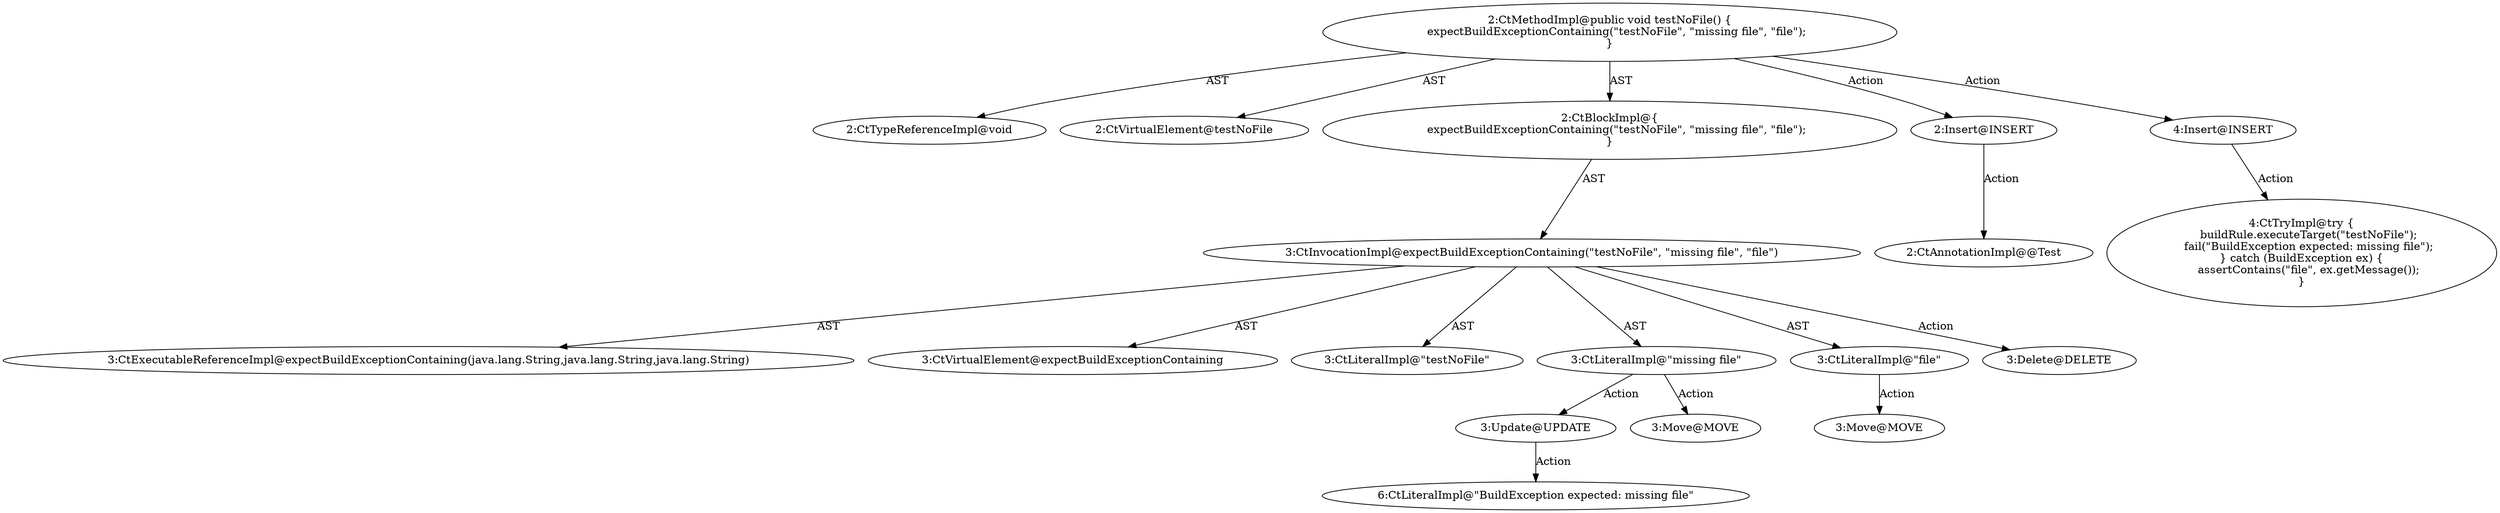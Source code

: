 digraph "testNoFile#?" {
0 [label="2:CtTypeReferenceImpl@void" shape=ellipse]
1 [label="2:CtVirtualElement@testNoFile" shape=ellipse]
2 [label="3:CtExecutableReferenceImpl@expectBuildExceptionContaining(java.lang.String,java.lang.String,java.lang.String)" shape=ellipse]
3 [label="3:CtVirtualElement@expectBuildExceptionContaining" shape=ellipse]
4 [label="3:CtLiteralImpl@\"testNoFile\"" shape=ellipse]
5 [label="3:CtLiteralImpl@\"missing file\"" shape=ellipse]
6 [label="3:CtLiteralImpl@\"file\"" shape=ellipse]
7 [label="3:CtInvocationImpl@expectBuildExceptionContaining(\"testNoFile\", \"missing file\", \"file\")" shape=ellipse]
8 [label="2:CtBlockImpl@\{
    expectBuildExceptionContaining(\"testNoFile\", \"missing file\", \"file\");
\}" shape=ellipse]
9 [label="2:CtMethodImpl@public void testNoFile() \{
    expectBuildExceptionContaining(\"testNoFile\", \"missing file\", \"file\");
\}" shape=ellipse]
10 [label="3:Update@UPDATE" shape=ellipse]
11 [label="6:CtLiteralImpl@\"BuildException expected: missing file\"" shape=ellipse]
12 [label="3:Delete@DELETE" shape=ellipse]
13 [label="2:Insert@INSERT" shape=ellipse]
14 [label="2:CtAnnotationImpl@@Test" shape=ellipse]
15 [label="4:Insert@INSERT" shape=ellipse]
16 [label="4:CtTryImpl@try \{
    buildRule.executeTarget(\"testNoFile\");
    fail(\"BuildException expected: missing file\");
\} catch (BuildException ex) \{
    assertContains(\"file\", ex.getMessage());
\}" shape=ellipse]
17 [label="3:Move@MOVE" shape=ellipse]
18 [label="3:Move@MOVE" shape=ellipse]
5 -> 10 [label="Action"];
5 -> 17 [label="Action"];
6 -> 18 [label="Action"];
7 -> 3 [label="AST"];
7 -> 2 [label="AST"];
7 -> 4 [label="AST"];
7 -> 5 [label="AST"];
7 -> 6 [label="AST"];
7 -> 12 [label="Action"];
8 -> 7 [label="AST"];
9 -> 1 [label="AST"];
9 -> 0 [label="AST"];
9 -> 8 [label="AST"];
9 -> 13 [label="Action"];
9 -> 15 [label="Action"];
10 -> 11 [label="Action"];
13 -> 14 [label="Action"];
15 -> 16 [label="Action"];
}